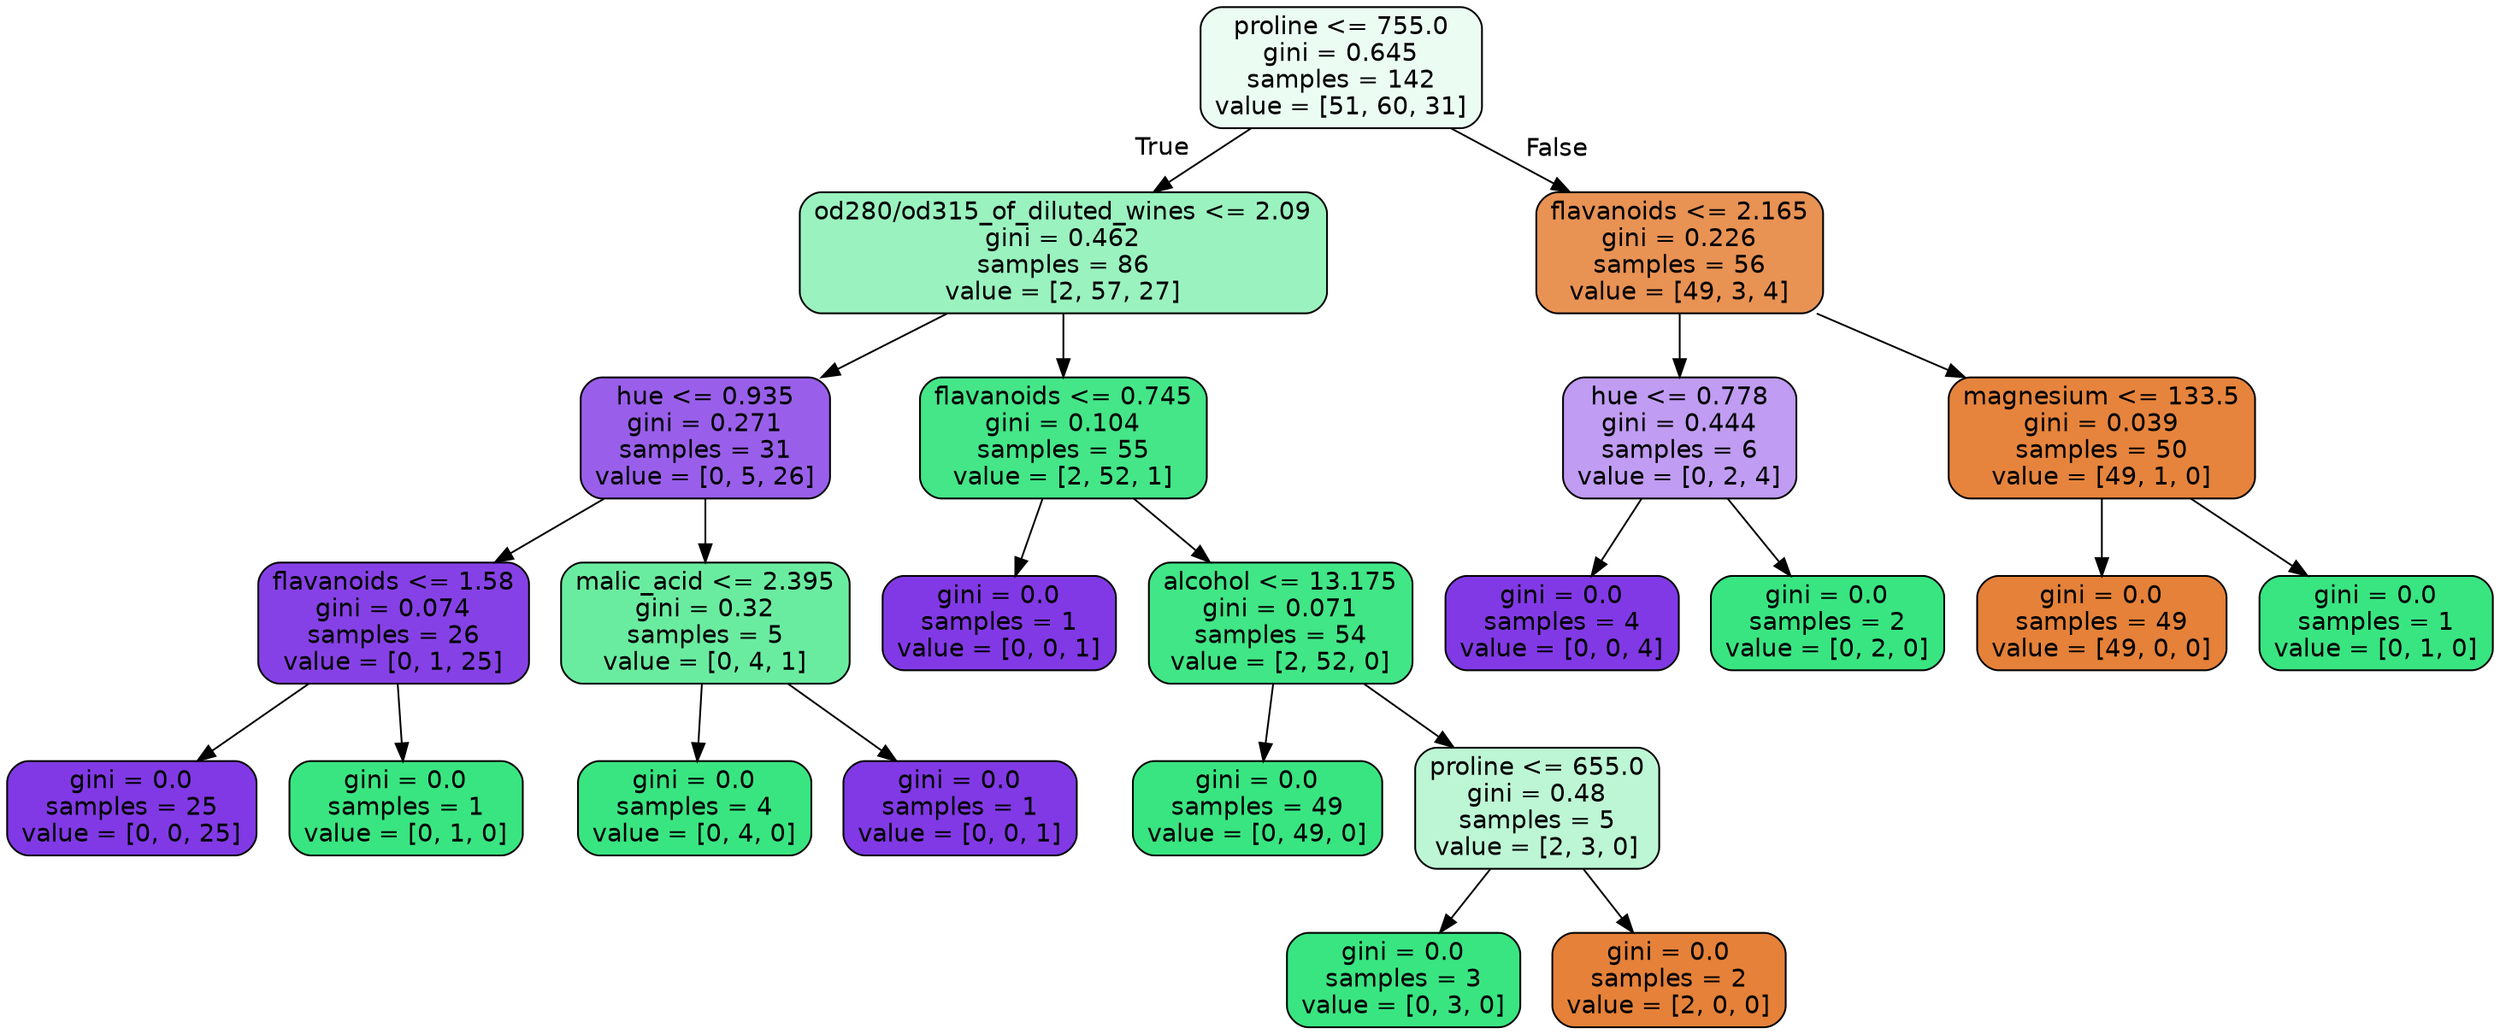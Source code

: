 digraph Tree {
node [shape=box, style="filled, rounded", color="black", fontname=helvetica] ;
edge [fontname=helvetica] ;
0 [label="proline <= 755.0\ngini = 0.645\nsamples = 142\nvalue = [51, 60, 31]", fillcolor="#ebfcf3"] ;
1 [label="od280/od315_of_diluted_wines <= 2.09\ngini = 0.462\nsamples = 86\nvalue = [2, 57, 27]", fillcolor="#9af2bf"] ;
0 -> 1 [labeldistance=2.5, labelangle=45, headlabel="True"] ;
2 [label="hue <= 0.935\ngini = 0.271\nsamples = 31\nvalue = [0, 5, 26]", fillcolor="#995fea"] ;
1 -> 2 ;
3 [label="flavanoids <= 1.58\ngini = 0.074\nsamples = 26\nvalue = [0, 1, 25]", fillcolor="#8641e6"] ;
2 -> 3 ;
4 [label="gini = 0.0\nsamples = 25\nvalue = [0, 0, 25]", fillcolor="#8139e5"] ;
3 -> 4 ;
5 [label="gini = 0.0\nsamples = 1\nvalue = [0, 1, 0]", fillcolor="#39e581"] ;
3 -> 5 ;
6 [label="malic_acid <= 2.395\ngini = 0.32\nsamples = 5\nvalue = [0, 4, 1]", fillcolor="#6aeca0"] ;
2 -> 6 ;
7 [label="gini = 0.0\nsamples = 4\nvalue = [0, 4, 0]", fillcolor="#39e581"] ;
6 -> 7 ;
8 [label="gini = 0.0\nsamples = 1\nvalue = [0, 0, 1]", fillcolor="#8139e5"] ;
6 -> 8 ;
9 [label="flavanoids <= 0.745\ngini = 0.104\nsamples = 55\nvalue = [2, 52, 1]", fillcolor="#44e688"] ;
1 -> 9 ;
10 [label="gini = 0.0\nsamples = 1\nvalue = [0, 0, 1]", fillcolor="#8139e5"] ;
9 -> 10 ;
11 [label="alcohol <= 13.175\ngini = 0.071\nsamples = 54\nvalue = [2, 52, 0]", fillcolor="#41e686"] ;
9 -> 11 ;
12 [label="gini = 0.0\nsamples = 49\nvalue = [0, 49, 0]", fillcolor="#39e581"] ;
11 -> 12 ;
13 [label="proline <= 655.0\ngini = 0.48\nsamples = 5\nvalue = [2, 3, 0]", fillcolor="#bdf6d5"] ;
11 -> 13 ;
14 [label="gini = 0.0\nsamples = 3\nvalue = [0, 3, 0]", fillcolor="#39e581"] ;
13 -> 14 ;
15 [label="gini = 0.0\nsamples = 2\nvalue = [2, 0, 0]", fillcolor="#e58139"] ;
13 -> 15 ;
16 [label="flavanoids <= 2.165\ngini = 0.226\nsamples = 56\nvalue = [49, 3, 4]", fillcolor="#e89254"] ;
0 -> 16 [labeldistance=2.5, labelangle=-45, headlabel="False"] ;
17 [label="hue <= 0.778\ngini = 0.444\nsamples = 6\nvalue = [0, 2, 4]", fillcolor="#c09cf2"] ;
16 -> 17 ;
18 [label="gini = 0.0\nsamples = 4\nvalue = [0, 0, 4]", fillcolor="#8139e5"] ;
17 -> 18 ;
19 [label="gini = 0.0\nsamples = 2\nvalue = [0, 2, 0]", fillcolor="#39e581"] ;
17 -> 19 ;
20 [label="magnesium <= 133.5\ngini = 0.039\nsamples = 50\nvalue = [49, 1, 0]", fillcolor="#e6843d"] ;
16 -> 20 ;
21 [label="gini = 0.0\nsamples = 49\nvalue = [49, 0, 0]", fillcolor="#e58139"] ;
20 -> 21 ;
22 [label="gini = 0.0\nsamples = 1\nvalue = [0, 1, 0]", fillcolor="#39e581"] ;
20 -> 22 ;
}